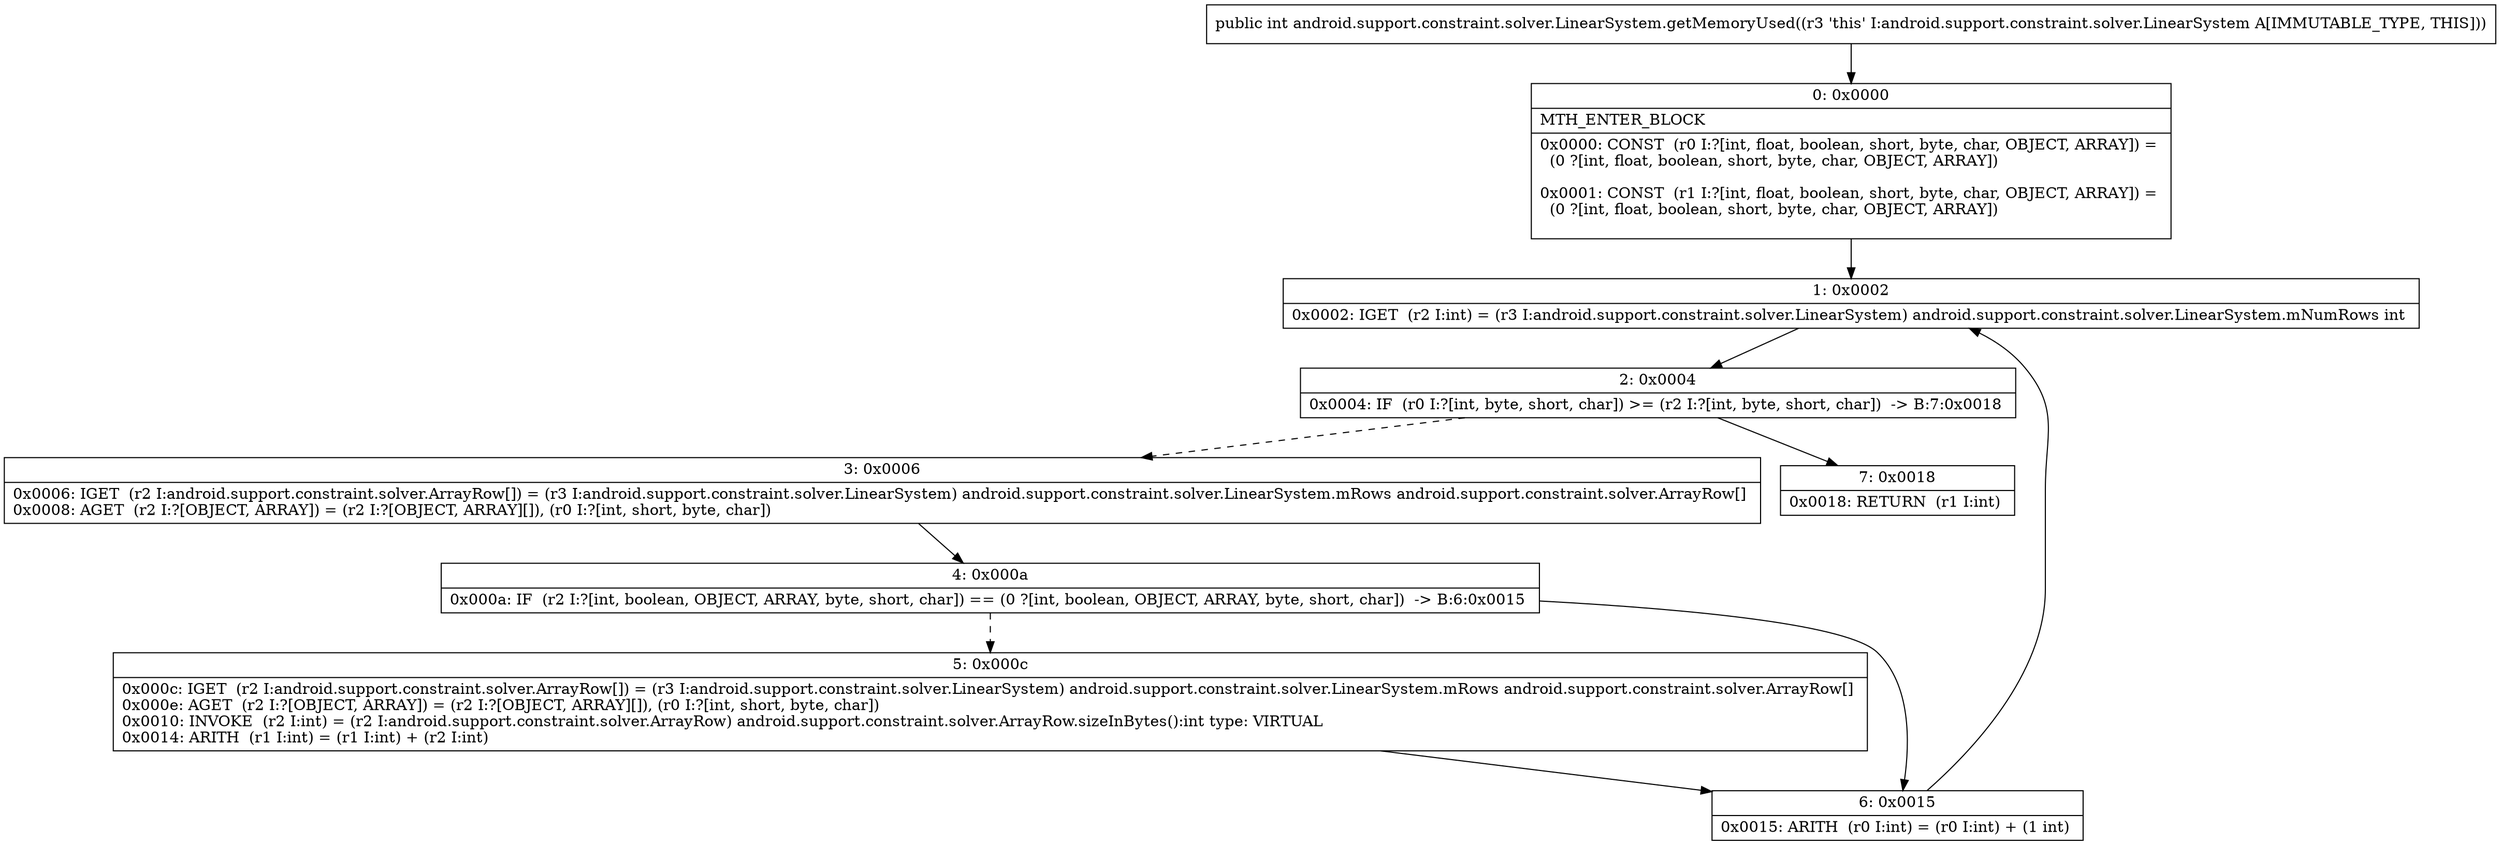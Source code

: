 digraph "CFG forandroid.support.constraint.solver.LinearSystem.getMemoryUsed()I" {
Node_0 [shape=record,label="{0\:\ 0x0000|MTH_ENTER_BLOCK\l|0x0000: CONST  (r0 I:?[int, float, boolean, short, byte, char, OBJECT, ARRAY]) = \l  (0 ?[int, float, boolean, short, byte, char, OBJECT, ARRAY])\l \l0x0001: CONST  (r1 I:?[int, float, boolean, short, byte, char, OBJECT, ARRAY]) = \l  (0 ?[int, float, boolean, short, byte, char, OBJECT, ARRAY])\l \l}"];
Node_1 [shape=record,label="{1\:\ 0x0002|0x0002: IGET  (r2 I:int) = (r3 I:android.support.constraint.solver.LinearSystem) android.support.constraint.solver.LinearSystem.mNumRows int \l}"];
Node_2 [shape=record,label="{2\:\ 0x0004|0x0004: IF  (r0 I:?[int, byte, short, char]) \>= (r2 I:?[int, byte, short, char])  \-\> B:7:0x0018 \l}"];
Node_3 [shape=record,label="{3\:\ 0x0006|0x0006: IGET  (r2 I:android.support.constraint.solver.ArrayRow[]) = (r3 I:android.support.constraint.solver.LinearSystem) android.support.constraint.solver.LinearSystem.mRows android.support.constraint.solver.ArrayRow[] \l0x0008: AGET  (r2 I:?[OBJECT, ARRAY]) = (r2 I:?[OBJECT, ARRAY][]), (r0 I:?[int, short, byte, char]) \l}"];
Node_4 [shape=record,label="{4\:\ 0x000a|0x000a: IF  (r2 I:?[int, boolean, OBJECT, ARRAY, byte, short, char]) == (0 ?[int, boolean, OBJECT, ARRAY, byte, short, char])  \-\> B:6:0x0015 \l}"];
Node_5 [shape=record,label="{5\:\ 0x000c|0x000c: IGET  (r2 I:android.support.constraint.solver.ArrayRow[]) = (r3 I:android.support.constraint.solver.LinearSystem) android.support.constraint.solver.LinearSystem.mRows android.support.constraint.solver.ArrayRow[] \l0x000e: AGET  (r2 I:?[OBJECT, ARRAY]) = (r2 I:?[OBJECT, ARRAY][]), (r0 I:?[int, short, byte, char]) \l0x0010: INVOKE  (r2 I:int) = (r2 I:android.support.constraint.solver.ArrayRow) android.support.constraint.solver.ArrayRow.sizeInBytes():int type: VIRTUAL \l0x0014: ARITH  (r1 I:int) = (r1 I:int) + (r2 I:int) \l}"];
Node_6 [shape=record,label="{6\:\ 0x0015|0x0015: ARITH  (r0 I:int) = (r0 I:int) + (1 int) \l}"];
Node_7 [shape=record,label="{7\:\ 0x0018|0x0018: RETURN  (r1 I:int) \l}"];
MethodNode[shape=record,label="{public int android.support.constraint.solver.LinearSystem.getMemoryUsed((r3 'this' I:android.support.constraint.solver.LinearSystem A[IMMUTABLE_TYPE, THIS])) }"];
MethodNode -> Node_0;
Node_0 -> Node_1;
Node_1 -> Node_2;
Node_2 -> Node_3[style=dashed];
Node_2 -> Node_7;
Node_3 -> Node_4;
Node_4 -> Node_5[style=dashed];
Node_4 -> Node_6;
Node_5 -> Node_6;
Node_6 -> Node_1;
}


